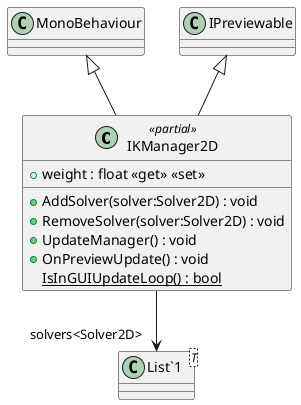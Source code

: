 @startuml
class IKManager2D <<partial>> {
    + weight : float <<get>> <<set>>
    + AddSolver(solver:Solver2D) : void
    + RemoveSolver(solver:Solver2D) : void
    + UpdateManager() : void
    + OnPreviewUpdate() : void
    {static} IsInGUIUpdateLoop() : bool
}
class "List`1"<T> {
}
MonoBehaviour <|-- IKManager2D
IPreviewable <|-- IKManager2D
IKManager2D --> "solvers<Solver2D>" "List`1"
@enduml
